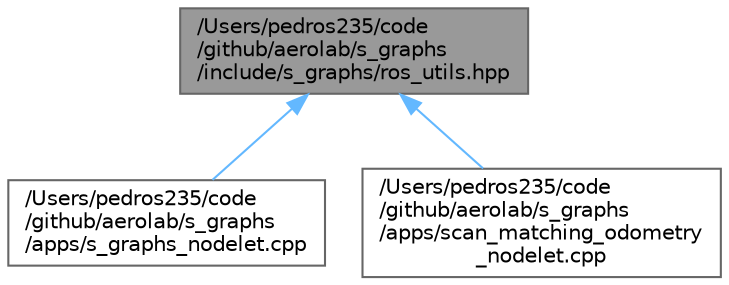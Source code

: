 digraph "/Users/pedros235/code/github/aerolab/s_graphs/include/s_graphs/ros_utils.hpp"
{
 // LATEX_PDF_SIZE
  bgcolor="transparent";
  edge [fontname=Helvetica,fontsize=10,labelfontname=Helvetica,labelfontsize=10];
  node [fontname=Helvetica,fontsize=10,shape=box,height=0.2,width=0.4];
  Node1 [label="/Users/pedros235/code\l/github/aerolab/s_graphs\l/include/s_graphs/ros_utils.hpp",height=0.2,width=0.4,color="gray40", fillcolor="grey60", style="filled", fontcolor="black",tooltip=" "];
  Node1 -> Node2 [dir="back",color="steelblue1",style="solid"];
  Node2 [label="/Users/pedros235/code\l/github/aerolab/s_graphs\l/apps/s_graphs_nodelet.cpp",height=0.2,width=0.4,color="grey40", fillcolor="white", style="filled",URL="$s__graphs__nodelet_8cpp.html",tooltip=" "];
  Node1 -> Node3 [dir="back",color="steelblue1",style="solid"];
  Node3 [label="/Users/pedros235/code\l/github/aerolab/s_graphs\l/apps/scan_matching_odometry\l_nodelet.cpp",height=0.2,width=0.4,color="grey40", fillcolor="white", style="filled",URL="$scan__matching__odometry__nodelet_8cpp.html",tooltip=" "];
}
